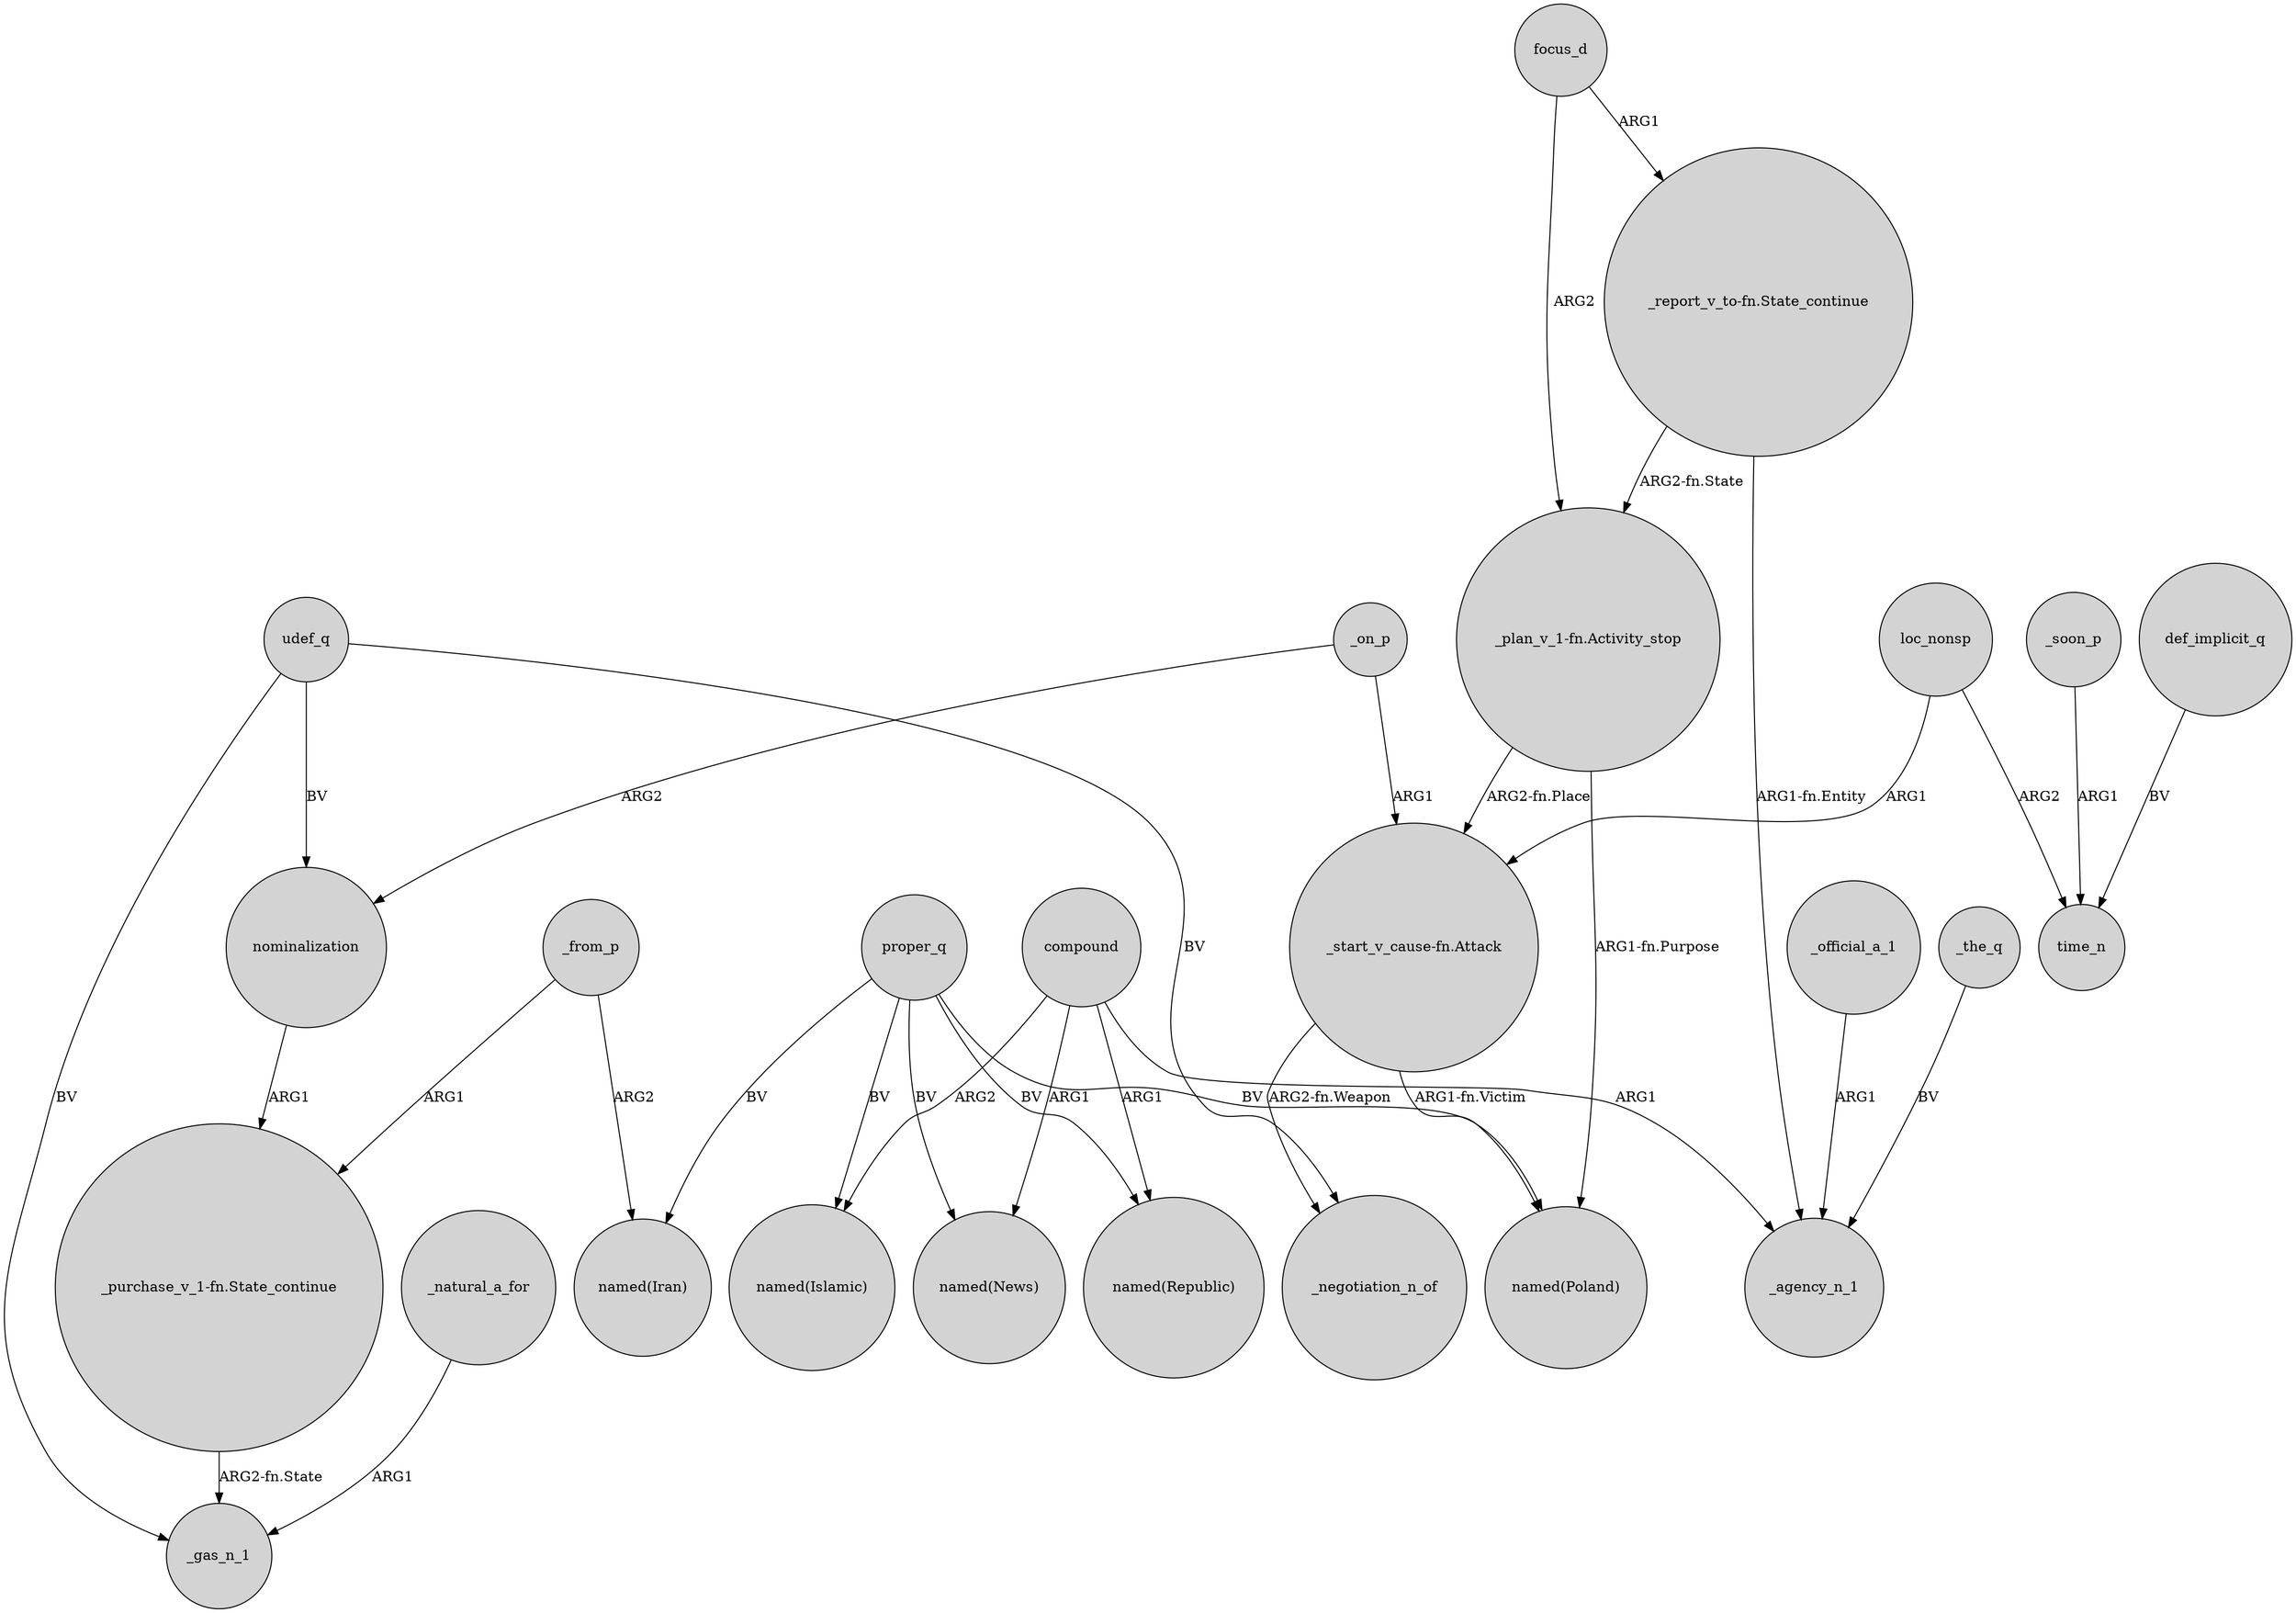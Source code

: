 digraph {
	node [shape=circle style=filled]
	"_purchase_v_1-fn.State_continue" -> _gas_n_1 [label="ARG2-fn.State"]
	compound -> _agency_n_1 [label=ARG1]
	proper_q -> "named(Iran)" [label=BV]
	_on_p -> "_start_v_cause-fn.Attack" [label=ARG1]
	focus_d -> "_plan_v_1-fn.Activity_stop" [label=ARG2]
	_on_p -> nominalization [label=ARG2]
	udef_q -> nominalization [label=BV]
	_the_q -> _agency_n_1 [label=BV]
	_official_a_1 -> _agency_n_1 [label=ARG1]
	"_plan_v_1-fn.Activity_stop" -> "named(Poland)" [label="ARG1-fn.Purpose"]
	"_report_v_to-fn.State_continue" -> "_plan_v_1-fn.Activity_stop" [label="ARG2-fn.State"]
	"_report_v_to-fn.State_continue" -> _agency_n_1 [label="ARG1-fn.Entity"]
	_soon_p -> time_n [label=ARG1]
	compound -> "named(Islamic)" [label=ARG2]
	proper_q -> "named(Islamic)" [label=BV]
	compound -> "named(News)" [label=ARG1]
	udef_q -> _negotiation_n_of [label=BV]
	_from_p -> "named(Iran)" [label=ARG2]
	"_plan_v_1-fn.Activity_stop" -> "_start_v_cause-fn.Attack" [label="ARG2-fn.Place"]
	nominalization -> "_purchase_v_1-fn.State_continue" [label=ARG1]
	focus_d -> "_report_v_to-fn.State_continue" [label=ARG1]
	loc_nonsp -> "_start_v_cause-fn.Attack" [label=ARG1]
	_natural_a_for -> _gas_n_1 [label=ARG1]
	"_start_v_cause-fn.Attack" -> _negotiation_n_of [label="ARG2-fn.Weapon"]
	loc_nonsp -> time_n [label=ARG2]
	proper_q -> "named(Republic)" [label=BV]
	proper_q -> "named(News)" [label=BV]
	_from_p -> "_purchase_v_1-fn.State_continue" [label=ARG1]
	udef_q -> _gas_n_1 [label=BV]
	compound -> "named(Republic)" [label=ARG1]
	"_start_v_cause-fn.Attack" -> "named(Poland)" [label="ARG1-fn.Victim"]
	def_implicit_q -> time_n [label=BV]
	proper_q -> "named(Poland)" [label=BV]
}
